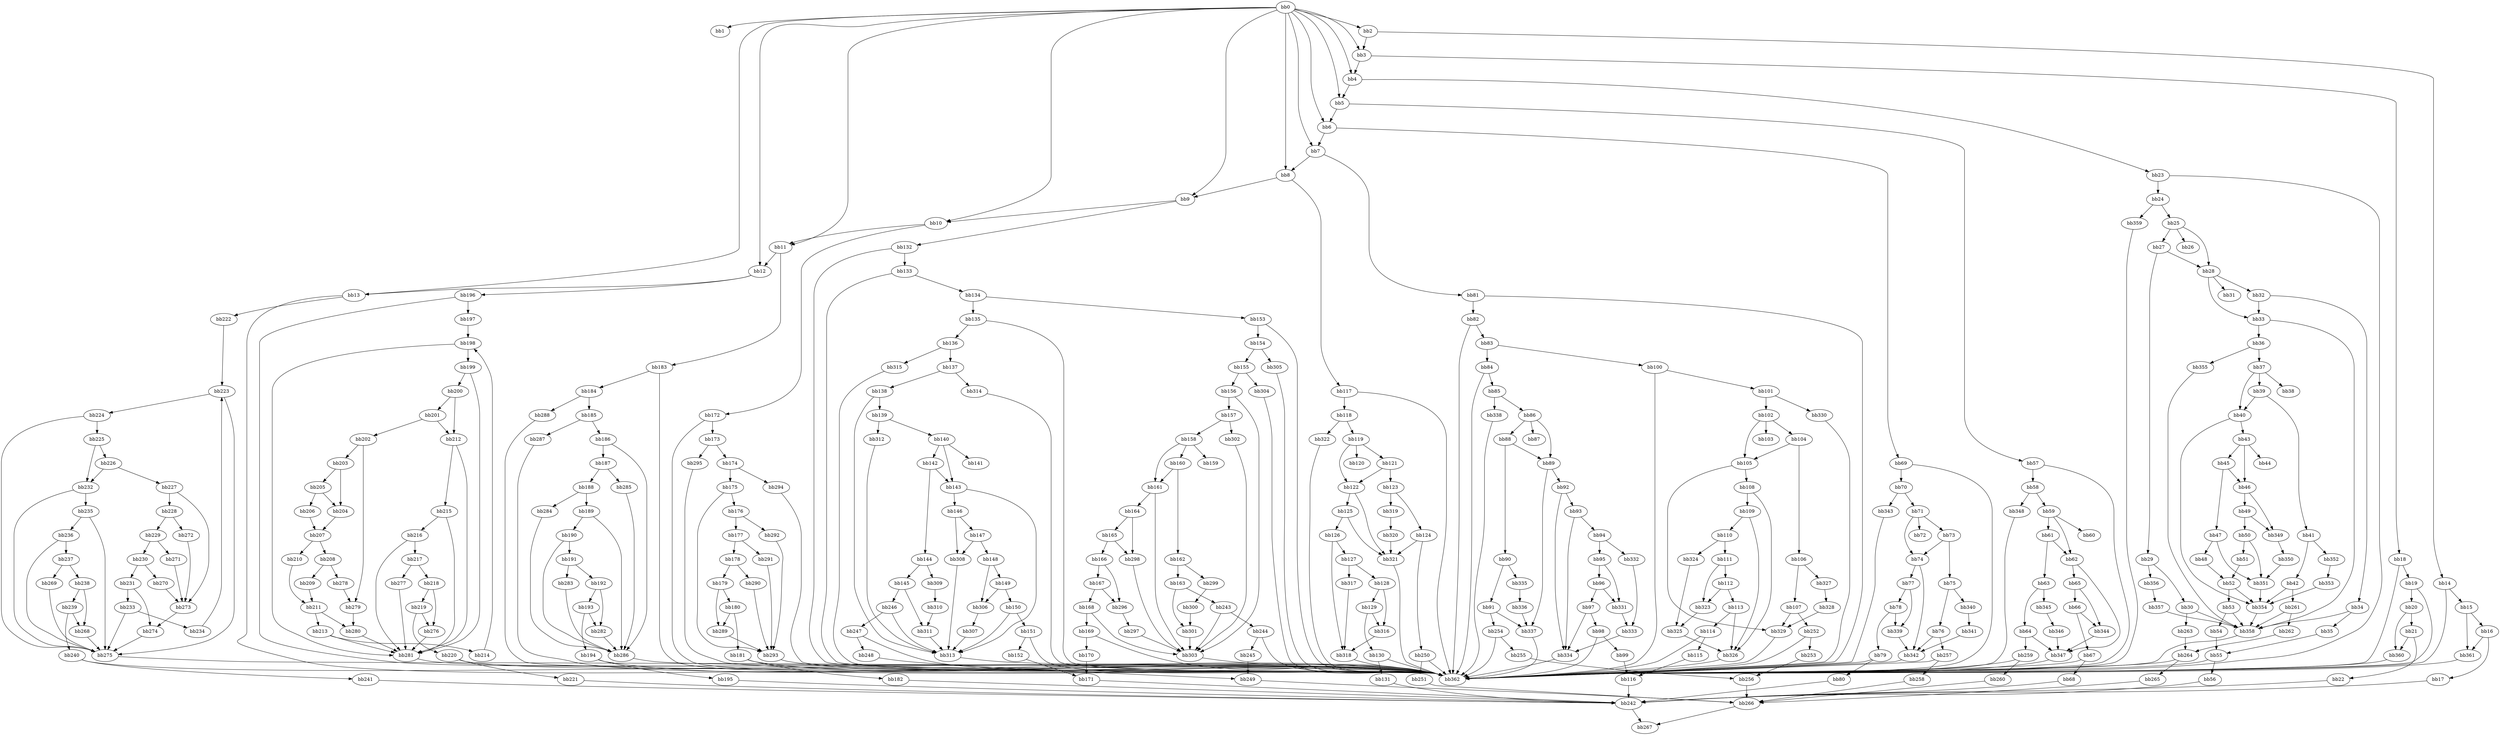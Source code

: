 digraph {
    0 [ label = "bb0\l" ]
    1 [ label = "bb1\l" ]
    2 [ label = "bb2\l" ]
    3 [ label = "bb3\l" ]
    4 [ label = "bb4\l" ]
    5 [ label = "bb5\l" ]
    6 [ label = "bb6\l" ]
    7 [ label = "bb7\l" ]
    8 [ label = "bb8\l" ]
    9 [ label = "bb9\l" ]
    10 [ label = "bb10\l" ]
    11 [ label = "bb11\l" ]
    12 [ label = "bb12\l" ]
    13 [ label = "bb13\l" ]
    14 [ label = "bb14\l" ]
    15 [ label = "bb15\l" ]
    16 [ label = "bb16\l" ]
    17 [ label = "bb17\l" ]
    18 [ label = "bb18\l" ]
    19 [ label = "bb19\l" ]
    20 [ label = "bb20\l" ]
    21 [ label = "bb21\l" ]
    22 [ label = "bb22\l" ]
    23 [ label = "bb23\l" ]
    24 [ label = "bb24\l" ]
    25 [ label = "bb25\l" ]
    26 [ label = "bb26\l" ]
    27 [ label = "bb27\l" ]
    28 [ label = "bb28\l" ]
    29 [ label = "bb29\l" ]
    30 [ label = "bb30\l" ]
    31 [ label = "bb31\l" ]
    32 [ label = "bb32\l" ]
    33 [ label = "bb33\l" ]
    34 [ label = "bb34\l" ]
    35 [ label = "bb35\l" ]
    36 [ label = "bb36\l" ]
    37 [ label = "bb37\l" ]
    38 [ label = "bb38\l" ]
    39 [ label = "bb39\l" ]
    40 [ label = "bb40\l" ]
    41 [ label = "bb41\l" ]
    42 [ label = "bb42\l" ]
    43 [ label = "bb43\l" ]
    44 [ label = "bb44\l" ]
    45 [ label = "bb45\l" ]
    46 [ label = "bb46\l" ]
    47 [ label = "bb47\l" ]
    48 [ label = "bb48\l" ]
    49 [ label = "bb49\l" ]
    50 [ label = "bb50\l" ]
    51 [ label = "bb51\l" ]
    52 [ label = "bb52\l" ]
    53 [ label = "bb53\l" ]
    54 [ label = "bb54\l" ]
    55 [ label = "bb55\l" ]
    56 [ label = "bb56\l" ]
    57 [ label = "bb57\l" ]
    58 [ label = "bb58\l" ]
    59 [ label = "bb59\l" ]
    60 [ label = "bb60\l" ]
    61 [ label = "bb61\l" ]
    62 [ label = "bb62\l" ]
    63 [ label = "bb63\l" ]
    64 [ label = "bb64\l" ]
    65 [ label = "bb65\l" ]
    66 [ label = "bb66\l" ]
    67 [ label = "bb67\l" ]
    68 [ label = "bb68\l" ]
    69 [ label = "bb69\l" ]
    70 [ label = "bb70\l" ]
    71 [ label = "bb71\l" ]
    72 [ label = "bb72\l" ]
    73 [ label = "bb73\l" ]
    74 [ label = "bb74\l" ]
    75 [ label = "bb75\l" ]
    76 [ label = "bb76\l" ]
    77 [ label = "bb77\l" ]
    78 [ label = "bb78\l" ]
    79 [ label = "bb79\l" ]
    80 [ label = "bb80\l" ]
    81 [ label = "bb81\l" ]
    82 [ label = "bb82\l" ]
    83 [ label = "bb83\l" ]
    84 [ label = "bb84\l" ]
    85 [ label = "bb85\l" ]
    86 [ label = "bb86\l" ]
    87 [ label = "bb87\l" ]
    88 [ label = "bb88\l" ]
    89 [ label = "bb89\l" ]
    90 [ label = "bb90\l" ]
    91 [ label = "bb91\l" ]
    92 [ label = "bb92\l" ]
    93 [ label = "bb93\l" ]
    94 [ label = "bb94\l" ]
    95 [ label = "bb95\l" ]
    96 [ label = "bb96\l" ]
    97 [ label = "bb97\l" ]
    98 [ label = "bb98\l" ]
    99 [ label = "bb99\l" ]
    100 [ label = "bb100\l" ]
    101 [ label = "bb101\l" ]
    102 [ label = "bb102\l" ]
    103 [ label = "bb103\l" ]
    104 [ label = "bb104\l" ]
    105 [ label = "bb105\l" ]
    106 [ label = "bb106\l" ]
    107 [ label = "bb107\l" ]
    108 [ label = "bb108\l" ]
    109 [ label = "bb109\l" ]
    110 [ label = "bb110\l" ]
    111 [ label = "bb111\l" ]
    112 [ label = "bb112\l" ]
    113 [ label = "bb113\l" ]
    114 [ label = "bb114\l" ]
    115 [ label = "bb115\l" ]
    116 [ label = "bb116\l" ]
    117 [ label = "bb117\l" ]
    118 [ label = "bb118\l" ]
    119 [ label = "bb119\l" ]
    120 [ label = "bb120\l" ]
    121 [ label = "bb121\l" ]
    122 [ label = "bb122\l" ]
    123 [ label = "bb123\l" ]
    124 [ label = "bb124\l" ]
    125 [ label = "bb125\l" ]
    126 [ label = "bb126\l" ]
    127 [ label = "bb127\l" ]
    128 [ label = "bb128\l" ]
    129 [ label = "bb129\l" ]
    130 [ label = "bb130\l" ]
    131 [ label = "bb131\l" ]
    132 [ label = "bb132\l" ]
    133 [ label = "bb133\l" ]
    134 [ label = "bb134\l" ]
    135 [ label = "bb135\l" ]
    136 [ label = "bb136\l" ]
    137 [ label = "bb137\l" ]
    138 [ label = "bb138\l" ]
    139 [ label = "bb139\l" ]
    140 [ label = "bb140\l" ]
    141 [ label = "bb141\l" ]
    142 [ label = "bb142\l" ]
    143 [ label = "bb143\l" ]
    144 [ label = "bb144\l" ]
    145 [ label = "bb145\l" ]
    146 [ label = "bb146\l" ]
    147 [ label = "bb147\l" ]
    148 [ label = "bb148\l" ]
    149 [ label = "bb149\l" ]
    150 [ label = "bb150\l" ]
    151 [ label = "bb151\l" ]
    152 [ label = "bb152\l" ]
    153 [ label = "bb153\l" ]
    154 [ label = "bb154\l" ]
    155 [ label = "bb155\l" ]
    156 [ label = "bb156\l" ]
    157 [ label = "bb157\l" ]
    158 [ label = "bb158\l" ]
    159 [ label = "bb159\l" ]
    160 [ label = "bb160\l" ]
    161 [ label = "bb161\l" ]
    162 [ label = "bb162\l" ]
    163 [ label = "bb163\l" ]
    164 [ label = "bb164\l" ]
    165 [ label = "bb165\l" ]
    166 [ label = "bb166\l" ]
    167 [ label = "bb167\l" ]
    168 [ label = "bb168\l" ]
    169 [ label = "bb169\l" ]
    170 [ label = "bb170\l" ]
    171 [ label = "bb171\l" ]
    172 [ label = "bb172\l" ]
    173 [ label = "bb173\l" ]
    174 [ label = "bb174\l" ]
    175 [ label = "bb175\l" ]
    176 [ label = "bb176\l" ]
    177 [ label = "bb177\l" ]
    178 [ label = "bb178\l" ]
    179 [ label = "bb179\l" ]
    180 [ label = "bb180\l" ]
    181 [ label = "bb181\l" ]
    182 [ label = "bb182\l" ]
    183 [ label = "bb183\l" ]
    184 [ label = "bb184\l" ]
    185 [ label = "bb185\l" ]
    186 [ label = "bb186\l" ]
    187 [ label = "bb187\l" ]
    188 [ label = "bb188\l" ]
    189 [ label = "bb189\l" ]
    190 [ label = "bb190\l" ]
    191 [ label = "bb191\l" ]
    192 [ label = "bb192\l" ]
    193 [ label = "bb193\l" ]
    194 [ label = "bb194\l" ]
    195 [ label = "bb195\l" ]
    196 [ label = "bb196\l" ]
    197 [ label = "bb197\l" ]
    198 [ label = "bb198\l" ]
    199 [ label = "bb199\l" ]
    200 [ label = "bb200\l" ]
    201 [ label = "bb201\l" ]
    202 [ label = "bb202\l" ]
    203 [ label = "bb203\l" ]
    204 [ label = "bb204\l" ]
    205 [ label = "bb205\l" ]
    206 [ label = "bb206\l" ]
    207 [ label = "bb207\l" ]
    208 [ label = "bb208\l" ]
    209 [ label = "bb209\l" ]
    210 [ label = "bb210\l" ]
    211 [ label = "bb211\l" ]
    212 [ label = "bb212\l" ]
    213 [ label = "bb213\l" ]
    214 [ label = "bb214\l" ]
    215 [ label = "bb215\l" ]
    216 [ label = "bb216\l" ]
    217 [ label = "bb217\l" ]
    218 [ label = "bb218\l" ]
    219 [ label = "bb219\l" ]
    220 [ label = "bb220\l" ]
    221 [ label = "bb221\l" ]
    222 [ label = "bb222\l" ]
    223 [ label = "bb223\l" ]
    224 [ label = "bb224\l" ]
    225 [ label = "bb225\l" ]
    226 [ label = "bb226\l" ]
    227 [ label = "bb227\l" ]
    228 [ label = "bb228\l" ]
    229 [ label = "bb229\l" ]
    230 [ label = "bb230\l" ]
    231 [ label = "bb231\l" ]
    232 [ label = "bb232\l" ]
    233 [ label = "bb233\l" ]
    234 [ label = "bb234\l" ]
    235 [ label = "bb235\l" ]
    236 [ label = "bb236\l" ]
    237 [ label = "bb237\l" ]
    238 [ label = "bb238\l" ]
    239 [ label = "bb239\l" ]
    240 [ label = "bb240\l" ]
    241 [ label = "bb241\l" ]
    242 [ label = "bb242\l" ]
    243 [ label = "bb243\l" ]
    244 [ label = "bb244\l" ]
    245 [ label = "bb245\l" ]
    246 [ label = "bb246\l" ]
    247 [ label = "bb247\l" ]
    248 [ label = "bb248\l" ]
    249 [ label = "bb249\l" ]
    250 [ label = "bb250\l" ]
    251 [ label = "bb251\l" ]
    252 [ label = "bb252\l" ]
    253 [ label = "bb253\l" ]
    254 [ label = "bb254\l" ]
    255 [ label = "bb255\l" ]
    256 [ label = "bb256\l" ]
    257 [ label = "bb257\l" ]
    258 [ label = "bb258\l" ]
    259 [ label = "bb259\l" ]
    260 [ label = "bb260\l" ]
    261 [ label = "bb261\l" ]
    262 [ label = "bb262\l" ]
    263 [ label = "bb263\l" ]
    264 [ label = "bb264\l" ]
    265 [ label = "bb265\l" ]
    266 [ label = "bb266\l" ]
    267 [ label = "bb267\l" ]
    268 [ label = "bb268\l" ]
    269 [ label = "bb269\l" ]
    270 [ label = "bb270\l" ]
    271 [ label = "bb271\l" ]
    272 [ label = "bb272\l" ]
    273 [ label = "bb273\l" ]
    274 [ label = "bb274\l" ]
    275 [ label = "bb275\l" ]
    276 [ label = "bb276\l" ]
    277 [ label = "bb277\l" ]
    278 [ label = "bb278\l" ]
    279 [ label = "bb279\l" ]
    280 [ label = "bb280\l" ]
    281 [ label = "bb281\l" ]
    282 [ label = "bb282\l" ]
    283 [ label = "bb283\l" ]
    284 [ label = "bb284\l" ]
    285 [ label = "bb285\l" ]
    286 [ label = "bb286\l" ]
    287 [ label = "bb287\l" ]
    288 [ label = "bb288\l" ]
    289 [ label = "bb289\l" ]
    290 [ label = "bb290\l" ]
    291 [ label = "bb291\l" ]
    292 [ label = "bb292\l" ]
    293 [ label = "bb293\l" ]
    294 [ label = "bb294\l" ]
    295 [ label = "bb295\l" ]
    296 [ label = "bb296\l" ]
    297 [ label = "bb297\l" ]
    298 [ label = "bb298\l" ]
    299 [ label = "bb299\l" ]
    300 [ label = "bb300\l" ]
    301 [ label = "bb301\l" ]
    302 [ label = "bb302\l" ]
    303 [ label = "bb303\l" ]
    304 [ label = "bb304\l" ]
    305 [ label = "bb305\l" ]
    306 [ label = "bb306\l" ]
    307 [ label = "bb307\l" ]
    308 [ label = "bb308\l" ]
    309 [ label = "bb309\l" ]
    310 [ label = "bb310\l" ]
    311 [ label = "bb311\l" ]
    312 [ label = "bb312\l" ]
    313 [ label = "bb313\l" ]
    314 [ label = "bb314\l" ]
    315 [ label = "bb315\l" ]
    316 [ label = "bb316\l" ]
    317 [ label = "bb317\l" ]
    318 [ label = "bb318\l" ]
    319 [ label = "bb319\l" ]
    320 [ label = "bb320\l" ]
    321 [ label = "bb321\l" ]
    322 [ label = "bb322\l" ]
    323 [ label = "bb323\l" ]
    324 [ label = "bb324\l" ]
    325 [ label = "bb325\l" ]
    326 [ label = "bb326\l" ]
    327 [ label = "bb327\l" ]
    328 [ label = "bb328\l" ]
    329 [ label = "bb329\l" ]
    330 [ label = "bb330\l" ]
    331 [ label = "bb331\l" ]
    332 [ label = "bb332\l" ]
    333 [ label = "bb333\l" ]
    334 [ label = "bb334\l" ]
    335 [ label = "bb335\l" ]
    336 [ label = "bb336\l" ]
    337 [ label = "bb337\l" ]
    338 [ label = "bb338\l" ]
    339 [ label = "bb339\l" ]
    340 [ label = "bb340\l" ]
    341 [ label = "bb341\l" ]
    342 [ label = "bb342\l" ]
    343 [ label = "bb343\l" ]
    344 [ label = "bb344\l" ]
    345 [ label = "bb345\l" ]
    346 [ label = "bb346\l" ]
    347 [ label = "bb347\l" ]
    348 [ label = "bb348\l" ]
    349 [ label = "bb349\l" ]
    350 [ label = "bb350\l" ]
    351 [ label = "bb351\l" ]
    352 [ label = "bb352\l" ]
    353 [ label = "bb353\l" ]
    354 [ label = "bb354\l" ]
    355 [ label = "bb355\l" ]
    356 [ label = "bb356\l" ]
    357 [ label = "bb357\l" ]
    358 [ label = "bb358\l" ]
    359 [ label = "bb359\l" ]
    360 [ label = "bb360\l" ]
    361 [ label = "bb361\l" ]
    362 [ label = "bb362\l" ]
    0 -> 1 [ ]
    0 -> 2 [ ]
    0 -> 3 [ ]
    0 -> 4 [ ]
    0 -> 5 [ ]
    0 -> 6 [ ]
    0 -> 7 [ ]
    0 -> 8 [ ]
    0 -> 9 [ ]
    0 -> 10 [ ]
    0 -> 11 [ ]
    0 -> 12 [ ]
    0 -> 13 [ ]
    2 -> 3 [ ]
    2 -> 14 [ ]
    3 -> 4 [ ]
    3 -> 18 [ ]
    4 -> 5 [ ]
    4 -> 23 [ ]
    5 -> 6 [ ]
    5 -> 57 [ ]
    6 -> 7 [ ]
    6 -> 69 [ ]
    7 -> 8 [ ]
    7 -> 81 [ ]
    8 -> 9 [ ]
    8 -> 117 [ ]
    9 -> 10 [ ]
    9 -> 132 [ ]
    10 -> 11 [ ]
    10 -> 172 [ ]
    11 -> 12 [ ]
    11 -> 183 [ ]
    12 -> 13 [ ]
    12 -> 196 [ ]
    13 -> 222 [ ]
    13 -> 362 [ ]
    14 -> 15 [ ]
    14 -> 362 [ ]
    15 -> 16 [ ]
    15 -> 361 [ ]
    16 -> 17 [ ]
    16 -> 361 [ ]
    17 -> 242 [ ]
    18 -> 19 [ ]
    18 -> 362 [ ]
    19 -> 20 [ ]
    19 -> 362 [ ]
    20 -> 21 [ ]
    20 -> 360 [ ]
    21 -> 22 [ ]
    21 -> 360 [ ]
    22 -> 242 [ ]
    23 -> 24 [ ]
    23 -> 362 [ ]
    24 -> 25 [ ]
    24 -> 359 [ ]
    25 -> 26 [ ]
    25 -> 27 [ ]
    25 -> 28 [ ]
    27 -> 28 [ ]
    27 -> 29 [ ]
    28 -> 31 [ ]
    28 -> 32 [ ]
    28 -> 33 [ ]
    29 -> 30 [ ]
    29 -> 356 [ ]
    30 -> 263 [ ]
    30 -> 358 [ ]
    32 -> 33 [ ]
    32 -> 34 [ ]
    33 -> 36 [ ]
    33 -> 358 [ ]
    34 -> 35 [ ]
    34 -> 358 [ ]
    35 -> 55 [ ]
    36 -> 37 [ ]
    36 -> 355 [ ]
    37 -> 38 [ ]
    37 -> 39 [ ]
    37 -> 40 [ ]
    39 -> 40 [ ]
    39 -> 41 [ ]
    40 -> 43 [ ]
    40 -> 354 [ ]
    41 -> 42 [ ]
    41 -> 352 [ ]
    42 -> 261 [ ]
    42 -> 354 [ ]
    43 -> 44 [ ]
    43 -> 45 [ ]
    43 -> 46 [ ]
    45 -> 46 [ ]
    45 -> 47 [ ]
    46 -> 49 [ ]
    46 -> 349 [ ]
    47 -> 48 [ ]
    47 -> 351 [ ]
    48 -> 52 [ ]
    49 -> 50 [ ]
    49 -> 349 [ ]
    50 -> 51 [ ]
    50 -> 351 [ ]
    51 -> 52 [ ]
    52 -> 53 [ ]
    52 -> 354 [ ]
    53 -> 54 [ ]
    53 -> 358 [ ]
    54 -> 55 [ ]
    55 -> 56 [ ]
    55 -> 362 [ ]
    56 -> 242 [ ]
    57 -> 58 [ ]
    57 -> 362 [ ]
    58 -> 59 [ ]
    58 -> 348 [ ]
    59 -> 60 [ ]
    59 -> 61 [ ]
    59 -> 62 [ ]
    61 -> 62 [ ]
    61 -> 63 [ ]
    62 -> 65 [ ]
    62 -> 347 [ ]
    63 -> 64 [ ]
    63 -> 345 [ ]
    64 -> 259 [ ]
    64 -> 347 [ ]
    65 -> 66 [ ]
    65 -> 344 [ ]
    66 -> 67 [ ]
    66 -> 344 [ ]
    67 -> 68 [ ]
    67 -> 362 [ ]
    68 -> 242 [ ]
    69 -> 70 [ ]
    69 -> 362 [ ]
    70 -> 71 [ ]
    70 -> 343 [ ]
    71 -> 72 [ ]
    71 -> 73 [ ]
    71 -> 74 [ ]
    73 -> 74 [ ]
    73 -> 75 [ ]
    74 -> 77 [ ]
    74 -> 342 [ ]
    75 -> 76 [ ]
    75 -> 340 [ ]
    76 -> 257 [ ]
    76 -> 342 [ ]
    77 -> 78 [ ]
    77 -> 339 [ ]
    78 -> 79 [ ]
    78 -> 339 [ ]
    79 -> 80 [ ]
    79 -> 362 [ ]
    80 -> 242 [ ]
    81 -> 82 [ ]
    81 -> 362 [ ]
    82 -> 83 [ ]
    82 -> 362 [ ]
    83 -> 84 [ ]
    83 -> 100 [ ]
    84 -> 85 [ ]
    84 -> 362 [ ]
    85 -> 86 [ ]
    85 -> 338 [ ]
    86 -> 87 [ ]
    86 -> 88 [ ]
    86 -> 89 [ ]
    88 -> 89 [ ]
    88 -> 90 [ ]
    89 -> 92 [ ]
    89 -> 337 [ ]
    90 -> 91 [ ]
    90 -> 335 [ ]
    91 -> 254 [ ]
    91 -> 337 [ ]
    92 -> 93 [ ]
    92 -> 334 [ ]
    93 -> 94 [ ]
    93 -> 334 [ ]
    94 -> 95 [ ]
    94 -> 332 [ ]
    95 -> 96 [ ]
    95 -> 331 [ ]
    96 -> 97 [ ]
    96 -> 331 [ ]
    97 -> 98 [ ]
    97 -> 334 [ ]
    98 -> 99 [ ]
    98 -> 362 [ ]
    99 -> 116 [ ]
    100 -> 101 [ ]
    100 -> 362 [ ]
    101 -> 102 [ ]
    101 -> 330 [ ]
    102 -> 103 [ ]
    102 -> 104 [ ]
    102 -> 105 [ ]
    104 -> 105 [ ]
    104 -> 106 [ ]
    105 -> 108 [ ]
    105 -> 329 [ ]
    106 -> 107 [ ]
    106 -> 327 [ ]
    107 -> 252 [ ]
    107 -> 329 [ ]
    108 -> 109 [ ]
    108 -> 326 [ ]
    109 -> 110 [ ]
    109 -> 326 [ ]
    110 -> 111 [ ]
    110 -> 324 [ ]
    111 -> 112 [ ]
    111 -> 323 [ ]
    112 -> 113 [ ]
    112 -> 323 [ ]
    113 -> 114 [ ]
    113 -> 326 [ ]
    114 -> 115 [ ]
    114 -> 362 [ ]
    115 -> 116 [ ]
    116 -> 242 [ ]
    117 -> 118 [ ]
    117 -> 362 [ ]
    118 -> 119 [ ]
    118 -> 322 [ ]
    119 -> 120 [ ]
    119 -> 121 [ ]
    119 -> 122 [ ]
    121 -> 122 [ ]
    121 -> 123 [ ]
    122 -> 125 [ ]
    122 -> 321 [ ]
    123 -> 124 [ ]
    123 -> 319 [ ]
    124 -> 250 [ ]
    124 -> 321 [ ]
    125 -> 126 [ ]
    125 -> 321 [ ]
    126 -> 127 [ ]
    126 -> 318 [ ]
    127 -> 128 [ ]
    127 -> 317 [ ]
    128 -> 129 [ ]
    128 -> 316 [ ]
    129 -> 130 [ ]
    129 -> 316 [ ]
    130 -> 131 [ ]
    130 -> 362 [ ]
    131 -> 242 [ ]
    132 -> 133 [ ]
    132 -> 362 [ ]
    133 -> 134 [ ]
    133 -> 362 [ ]
    134 -> 135 [ ]
    134 -> 153 [ ]
    135 -> 136 [ ]
    135 -> 362 [ ]
    136 -> 137 [ ]
    136 -> 315 [ ]
    137 -> 138 [ ]
    137 -> 314 [ ]
    138 -> 139 [ ]
    138 -> 313 [ ]
    139 -> 140 [ ]
    139 -> 312 [ ]
    140 -> 141 [ ]
    140 -> 142 [ ]
    140 -> 143 [ ]
    142 -> 143 [ ]
    142 -> 144 [ ]
    143 -> 146 [ ]
    143 -> 313 [ ]
    144 -> 145 [ ]
    144 -> 309 [ ]
    145 -> 246 [ ]
    145 -> 311 [ ]
    146 -> 147 [ ]
    146 -> 308 [ ]
    147 -> 148 [ ]
    147 -> 308 [ ]
    148 -> 149 [ ]
    148 -> 306 [ ]
    149 -> 150 [ ]
    149 -> 306 [ ]
    150 -> 151 [ ]
    150 -> 313 [ ]
    151 -> 152 [ ]
    151 -> 362 [ ]
    152 -> 171 [ ]
    153 -> 154 [ ]
    153 -> 362 [ ]
    154 -> 155 [ ]
    154 -> 305 [ ]
    155 -> 156 [ ]
    155 -> 304 [ ]
    156 -> 157 [ ]
    156 -> 303 [ ]
    157 -> 158 [ ]
    157 -> 302 [ ]
    158 -> 159 [ ]
    158 -> 160 [ ]
    158 -> 161 [ ]
    160 -> 161 [ ]
    160 -> 162 [ ]
    161 -> 164 [ ]
    161 -> 303 [ ]
    162 -> 163 [ ]
    162 -> 299 [ ]
    163 -> 243 [ ]
    163 -> 301 [ ]
    164 -> 165 [ ]
    164 -> 298 [ ]
    165 -> 166 [ ]
    165 -> 298 [ ]
    166 -> 167 [ ]
    166 -> 296 [ ]
    167 -> 168 [ ]
    167 -> 296 [ ]
    168 -> 169 [ ]
    168 -> 303 [ ]
    169 -> 170 [ ]
    169 -> 362 [ ]
    170 -> 171 [ ]
    171 -> 242 [ ]
    172 -> 173 [ ]
    172 -> 362 [ ]
    173 -> 174 [ ]
    173 -> 295 [ ]
    174 -> 175 [ ]
    174 -> 294 [ ]
    175 -> 176 [ ]
    175 -> 293 [ ]
    176 -> 177 [ ]
    176 -> 292 [ ]
    177 -> 178 [ ]
    177 -> 291 [ ]
    178 -> 179 [ ]
    178 -> 290 [ ]
    179 -> 180 [ ]
    179 -> 289 [ ]
    180 -> 181 [ ]
    180 -> 289 [ ]
    181 -> 182 [ ]
    181 -> 362 [ ]
    182 -> 242 [ ]
    183 -> 184 [ ]
    183 -> 362 [ ]
    184 -> 185 [ ]
    184 -> 288 [ ]
    185 -> 186 [ ]
    185 -> 287 [ ]
    186 -> 187 [ ]
    186 -> 286 [ ]
    187 -> 188 [ ]
    187 -> 285 [ ]
    188 -> 189 [ ]
    188 -> 284 [ ]
    189 -> 190 [ ]
    189 -> 286 [ ]
    190 -> 191 [ ]
    190 -> 286 [ ]
    191 -> 192 [ ]
    191 -> 283 [ ]
    192 -> 193 [ ]
    192 -> 282 [ ]
    193 -> 194 [ ]
    193 -> 282 [ ]
    194 -> 195 [ ]
    194 -> 362 [ ]
    195 -> 242 [ ]
    196 -> 197 [ ]
    196 -> 362 [ ]
    197 -> 198 [ ]
    198 -> 199 [ ]
    198 -> 281 [ ]
    199 -> 200 [ ]
    199 -> 281 [ ]
    200 -> 201 [ ]
    200 -> 212 [ ]
    201 -> 202 [ ]
    201 -> 212 [ ]
    202 -> 203 [ ]
    202 -> 279 [ ]
    203 -> 204 [ ]
    203 -> 205 [ ]
    204 -> 207 [ ]
    205 -> 204 [ ]
    205 -> 206 [ ]
    206 -> 207 [ ]
    207 -> 208 [ ]
    207 -> 210 [ ]
    208 -> 209 [ ]
    208 -> 278 [ ]
    209 -> 211 [ ]
    210 -> 211 [ ]
    211 -> 213 [ ]
    211 -> 280 [ ]
    212 -> 215 [ ]
    212 -> 281 [ ]
    213 -> 214 [ ]
    213 -> 281 [ ]
    214 -> 198 [ ]
    215 -> 216 [ ]
    215 -> 281 [ ]
    216 -> 217 [ ]
    216 -> 281 [ ]
    217 -> 218 [ ]
    217 -> 277 [ ]
    218 -> 219 [ ]
    218 -> 276 [ ]
    219 -> 220 [ ]
    219 -> 276 [ ]
    220 -> 221 [ ]
    220 -> 362 [ ]
    221 -> 242 [ ]
    222 -> 223 [ ]
    223 -> 224 [ ]
    223 -> 275 [ ]
    224 -> 225 [ ]
    224 -> 275 [ ]
    225 -> 226 [ ]
    225 -> 232 [ ]
    226 -> 227 [ ]
    226 -> 232 [ ]
    227 -> 228 [ ]
    227 -> 273 [ ]
    228 -> 229 [ ]
    228 -> 272 [ ]
    229 -> 230 [ ]
    229 -> 271 [ ]
    230 -> 231 [ ]
    230 -> 270 [ ]
    231 -> 233 [ ]
    231 -> 274 [ ]
    232 -> 235 [ ]
    232 -> 275 [ ]
    233 -> 234 [ ]
    233 -> 275 [ ]
    234 -> 223 [ ]
    235 -> 236 [ ]
    235 -> 275 [ ]
    236 -> 237 [ ]
    236 -> 275 [ ]
    237 -> 238 [ ]
    237 -> 269 [ ]
    238 -> 239 [ ]
    238 -> 268 [ ]
    239 -> 240 [ ]
    239 -> 268 [ ]
    240 -> 241 [ ]
    240 -> 362 [ ]
    241 -> 242 [ ]
    242 -> 267 [ ]
    243 -> 244 [ ]
    243 -> 303 [ ]
    244 -> 245 [ ]
    244 -> 362 [ ]
    245 -> 249 [ ]
    246 -> 247 [ ]
    246 -> 313 [ ]
    247 -> 248 [ ]
    247 -> 362 [ ]
    248 -> 249 [ ]
    249 -> 266 [ ]
    250 -> 251 [ ]
    250 -> 362 [ ]
    251 -> 266 [ ]
    252 -> 253 [ ]
    252 -> 362 [ ]
    253 -> 256 [ ]
    254 -> 255 [ ]
    254 -> 362 [ ]
    255 -> 256 [ ]
    256 -> 266 [ ]
    257 -> 258 [ ]
    257 -> 362 [ ]
    258 -> 266 [ ]
    259 -> 260 [ ]
    259 -> 362 [ ]
    260 -> 266 [ ]
    261 -> 262 [ ]
    261 -> 358 [ ]
    262 -> 264 [ ]
    263 -> 264 [ ]
    264 -> 265 [ ]
    264 -> 362 [ ]
    265 -> 266 [ ]
    266 -> 267 [ ]
    268 -> 275 [ ]
    269 -> 275 [ ]
    270 -> 273 [ ]
    271 -> 273 [ ]
    272 -> 273 [ ]
    273 -> 274 [ ]
    274 -> 275 [ ]
    275 -> 362 [ ]
    276 -> 281 [ ]
    277 -> 281 [ ]
    278 -> 279 [ ]
    279 -> 280 [ ]
    280 -> 281 [ ]
    281 -> 362 [ ]
    282 -> 286 [ ]
    283 -> 286 [ ]
    284 -> 286 [ ]
    285 -> 286 [ ]
    286 -> 362 [ ]
    287 -> 362 [ ]
    288 -> 362 [ ]
    289 -> 293 [ ]
    290 -> 293 [ ]
    291 -> 293 [ ]
    292 -> 293 [ ]
    293 -> 362 [ ]
    294 -> 362 [ ]
    295 -> 362 [ ]
    296 -> 297 [ ]
    297 -> 303 [ ]
    298 -> 303 [ ]
    299 -> 300 [ ]
    300 -> 301 [ ]
    301 -> 303 [ ]
    302 -> 303 [ ]
    303 -> 362 [ ]
    304 -> 362 [ ]
    305 -> 362 [ ]
    306 -> 307 [ ]
    307 -> 313 [ ]
    308 -> 313 [ ]
    309 -> 310 [ ]
    310 -> 311 [ ]
    311 -> 313 [ ]
    312 -> 313 [ ]
    313 -> 362 [ ]
    314 -> 362 [ ]
    315 -> 362 [ ]
    316 -> 318 [ ]
    317 -> 318 [ ]
    318 -> 362 [ ]
    319 -> 320 [ ]
    320 -> 321 [ ]
    321 -> 362 [ ]
    322 -> 362 [ ]
    323 -> 325 [ ]
    324 -> 325 [ ]
    325 -> 326 [ ]
    326 -> 362 [ ]
    327 -> 328 [ ]
    328 -> 329 [ ]
    329 -> 362 [ ]
    330 -> 362 [ ]
    331 -> 333 [ ]
    332 -> 333 [ ]
    333 -> 334 [ ]
    334 -> 362 [ ]
    335 -> 336 [ ]
    336 -> 337 [ ]
    337 -> 362 [ ]
    338 -> 362 [ ]
    339 -> 342 [ ]
    340 -> 341 [ ]
    341 -> 342 [ ]
    342 -> 362 [ ]
    343 -> 362 [ ]
    344 -> 347 [ ]
    345 -> 346 [ ]
    346 -> 347 [ ]
    347 -> 362 [ ]
    348 -> 362 [ ]
    349 -> 350 [ ]
    350 -> 351 [ ]
    351 -> 354 [ ]
    352 -> 353 [ ]
    353 -> 354 [ ]
    354 -> 358 [ ]
    355 -> 358 [ ]
    356 -> 357 [ ]
    357 -> 358 [ ]
    358 -> 362 [ ]
    359 -> 362 [ ]
    360 -> 362 [ ]
    361 -> 362 [ ]
}

